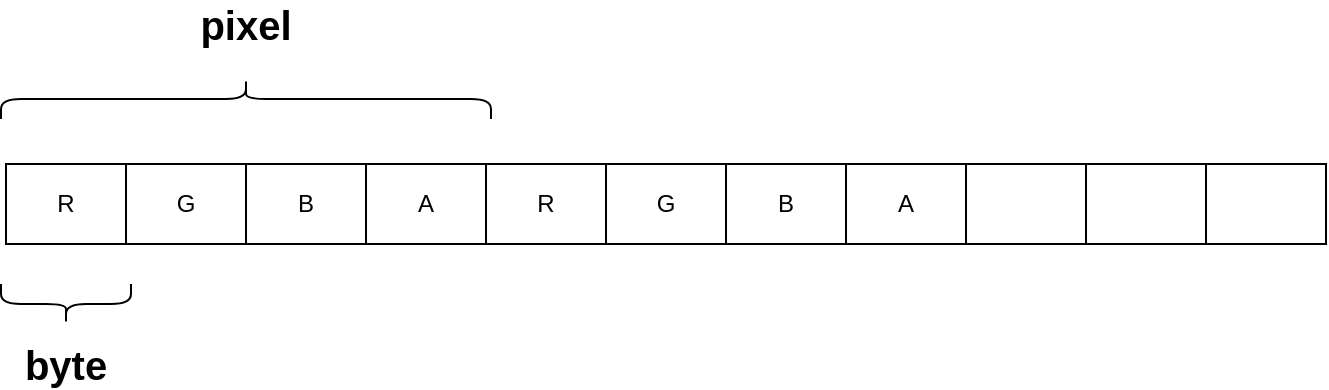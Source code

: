 <mxfile version="14.6.6" type="github">
  <diagram id="n8k0tR23_wjHDqV5ORon" name="Page-1">
    <mxGraphModel dx="1422" dy="762" grid="1" gridSize="10" guides="1" tooltips="1" connect="1" arrows="1" fold="1" page="1" pageScale="1" pageWidth="1600" pageHeight="900" math="0" shadow="0">
      <root>
        <mxCell id="0" />
        <mxCell id="1" parent="0" />
        <mxCell id="VTro8TSBVUE57AXtEsAA-2" value="" style="shape=table;html=1;whiteSpace=wrap;startSize=0;container=1;collapsible=0;childLayout=tableLayout;" vertex="1" parent="1">
          <mxGeometry x="30" y="105" width="660" height="40" as="geometry" />
        </mxCell>
        <mxCell id="VTro8TSBVUE57AXtEsAA-3" value="" style="shape=partialRectangle;html=1;whiteSpace=wrap;collapsible=0;dropTarget=0;pointerEvents=0;fillColor=none;top=0;left=0;bottom=0;right=0;points=[[0,0.5],[1,0.5]];portConstraint=eastwest;" vertex="1" parent="VTro8TSBVUE57AXtEsAA-2">
          <mxGeometry width="660" height="40" as="geometry" />
        </mxCell>
        <mxCell id="VTro8TSBVUE57AXtEsAA-4" value="R" style="shape=partialRectangle;html=1;whiteSpace=wrap;connectable=0;overflow=hidden;fillColor=none;top=0;left=0;bottom=0;right=0;" vertex="1" parent="VTro8TSBVUE57AXtEsAA-3">
          <mxGeometry width="60" height="40" as="geometry" />
        </mxCell>
        <mxCell id="VTro8TSBVUE57AXtEsAA-5" value="G" style="shape=partialRectangle;html=1;whiteSpace=wrap;connectable=0;overflow=hidden;fillColor=none;top=0;left=0;bottom=0;right=0;" vertex="1" parent="VTro8TSBVUE57AXtEsAA-3">
          <mxGeometry x="60" width="60" height="40" as="geometry" />
        </mxCell>
        <mxCell id="VTro8TSBVUE57AXtEsAA-6" value="B" style="shape=partialRectangle;html=1;whiteSpace=wrap;connectable=0;overflow=hidden;fillColor=none;top=0;left=0;bottom=0;right=0;" vertex="1" parent="VTro8TSBVUE57AXtEsAA-3">
          <mxGeometry x="120" width="60" height="40" as="geometry" />
        </mxCell>
        <mxCell id="VTro8TSBVUE57AXtEsAA-7" value="A" style="shape=partialRectangle;html=1;whiteSpace=wrap;connectable=0;overflow=hidden;fillColor=none;top=0;left=0;bottom=0;right=0;" vertex="1" parent="VTro8TSBVUE57AXtEsAA-3">
          <mxGeometry x="180" width="60" height="40" as="geometry" />
        </mxCell>
        <mxCell id="VTro8TSBVUE57AXtEsAA-8" value="R" style="shape=partialRectangle;html=1;whiteSpace=wrap;connectable=0;overflow=hidden;fillColor=none;top=0;left=0;bottom=0;right=0;" vertex="1" parent="VTro8TSBVUE57AXtEsAA-3">
          <mxGeometry x="240" width="60" height="40" as="geometry" />
        </mxCell>
        <mxCell id="VTro8TSBVUE57AXtEsAA-14" value="G" style="shape=partialRectangle;html=1;whiteSpace=wrap;connectable=0;overflow=hidden;fillColor=none;top=0;left=0;bottom=0;right=0;" vertex="1" parent="VTro8TSBVUE57AXtEsAA-3">
          <mxGeometry x="300" width="60" height="40" as="geometry" />
        </mxCell>
        <mxCell id="VTro8TSBVUE57AXtEsAA-13" value="B" style="shape=partialRectangle;html=1;whiteSpace=wrap;connectable=0;overflow=hidden;fillColor=none;top=0;left=0;bottom=0;right=0;" vertex="1" parent="VTro8TSBVUE57AXtEsAA-3">
          <mxGeometry x="360" width="60" height="40" as="geometry" />
        </mxCell>
        <mxCell id="VTro8TSBVUE57AXtEsAA-12" value="A" style="shape=partialRectangle;html=1;whiteSpace=wrap;connectable=0;overflow=hidden;fillColor=none;top=0;left=0;bottom=0;right=0;" vertex="1" parent="VTro8TSBVUE57AXtEsAA-3">
          <mxGeometry x="420" width="60" height="40" as="geometry" />
        </mxCell>
        <mxCell id="VTro8TSBVUE57AXtEsAA-11" style="shape=partialRectangle;html=1;whiteSpace=wrap;connectable=0;overflow=hidden;fillColor=none;top=0;left=0;bottom=0;right=0;" vertex="1" parent="VTro8TSBVUE57AXtEsAA-3">
          <mxGeometry x="480" width="60" height="40" as="geometry" />
        </mxCell>
        <mxCell id="VTro8TSBVUE57AXtEsAA-10" style="shape=partialRectangle;html=1;whiteSpace=wrap;connectable=0;overflow=hidden;fillColor=none;top=0;left=0;bottom=0;right=0;" vertex="1" parent="VTro8TSBVUE57AXtEsAA-3">
          <mxGeometry x="540" width="60" height="40" as="geometry" />
        </mxCell>
        <mxCell id="VTro8TSBVUE57AXtEsAA-9" style="shape=partialRectangle;html=1;whiteSpace=wrap;connectable=0;overflow=hidden;fillColor=none;top=0;left=0;bottom=0;right=0;" vertex="1" parent="VTro8TSBVUE57AXtEsAA-3">
          <mxGeometry x="600" width="60" height="40" as="geometry" />
        </mxCell>
        <mxCell id="VTro8TSBVUE57AXtEsAA-15" value="" style="shape=curlyBracket;whiteSpace=wrap;html=1;rounded=1;flipH=1;rotation=90;" vertex="1" parent="1">
          <mxGeometry x="50" y="142.5" width="20" height="65" as="geometry" />
        </mxCell>
        <mxCell id="VTro8TSBVUE57AXtEsAA-16" value="&lt;font style=&quot;font-size: 20px&quot;&gt;&lt;b&gt;byte&lt;/b&gt;&lt;/font&gt;" style="text;html=1;strokeColor=none;fillColor=none;align=center;verticalAlign=middle;whiteSpace=wrap;rounded=0;" vertex="1" parent="1">
          <mxGeometry x="40" y="195" width="40" height="20" as="geometry" />
        </mxCell>
        <mxCell id="VTro8TSBVUE57AXtEsAA-17" value="" style="shape=curlyBracket;whiteSpace=wrap;html=1;rounded=1;flipH=1;rotation=-90;" vertex="1" parent="1">
          <mxGeometry x="140" y="-50" width="20" height="245" as="geometry" />
        </mxCell>
        <mxCell id="VTro8TSBVUE57AXtEsAA-18" value="&lt;font style=&quot;font-size: 20px&quot;&gt;&lt;b&gt;pixel&lt;/b&gt;&lt;/font&gt;" style="text;html=1;strokeColor=none;fillColor=none;align=center;verticalAlign=middle;whiteSpace=wrap;rounded=0;" vertex="1" parent="1">
          <mxGeometry x="130" y="25" width="40" height="20" as="geometry" />
        </mxCell>
      </root>
    </mxGraphModel>
  </diagram>
</mxfile>
